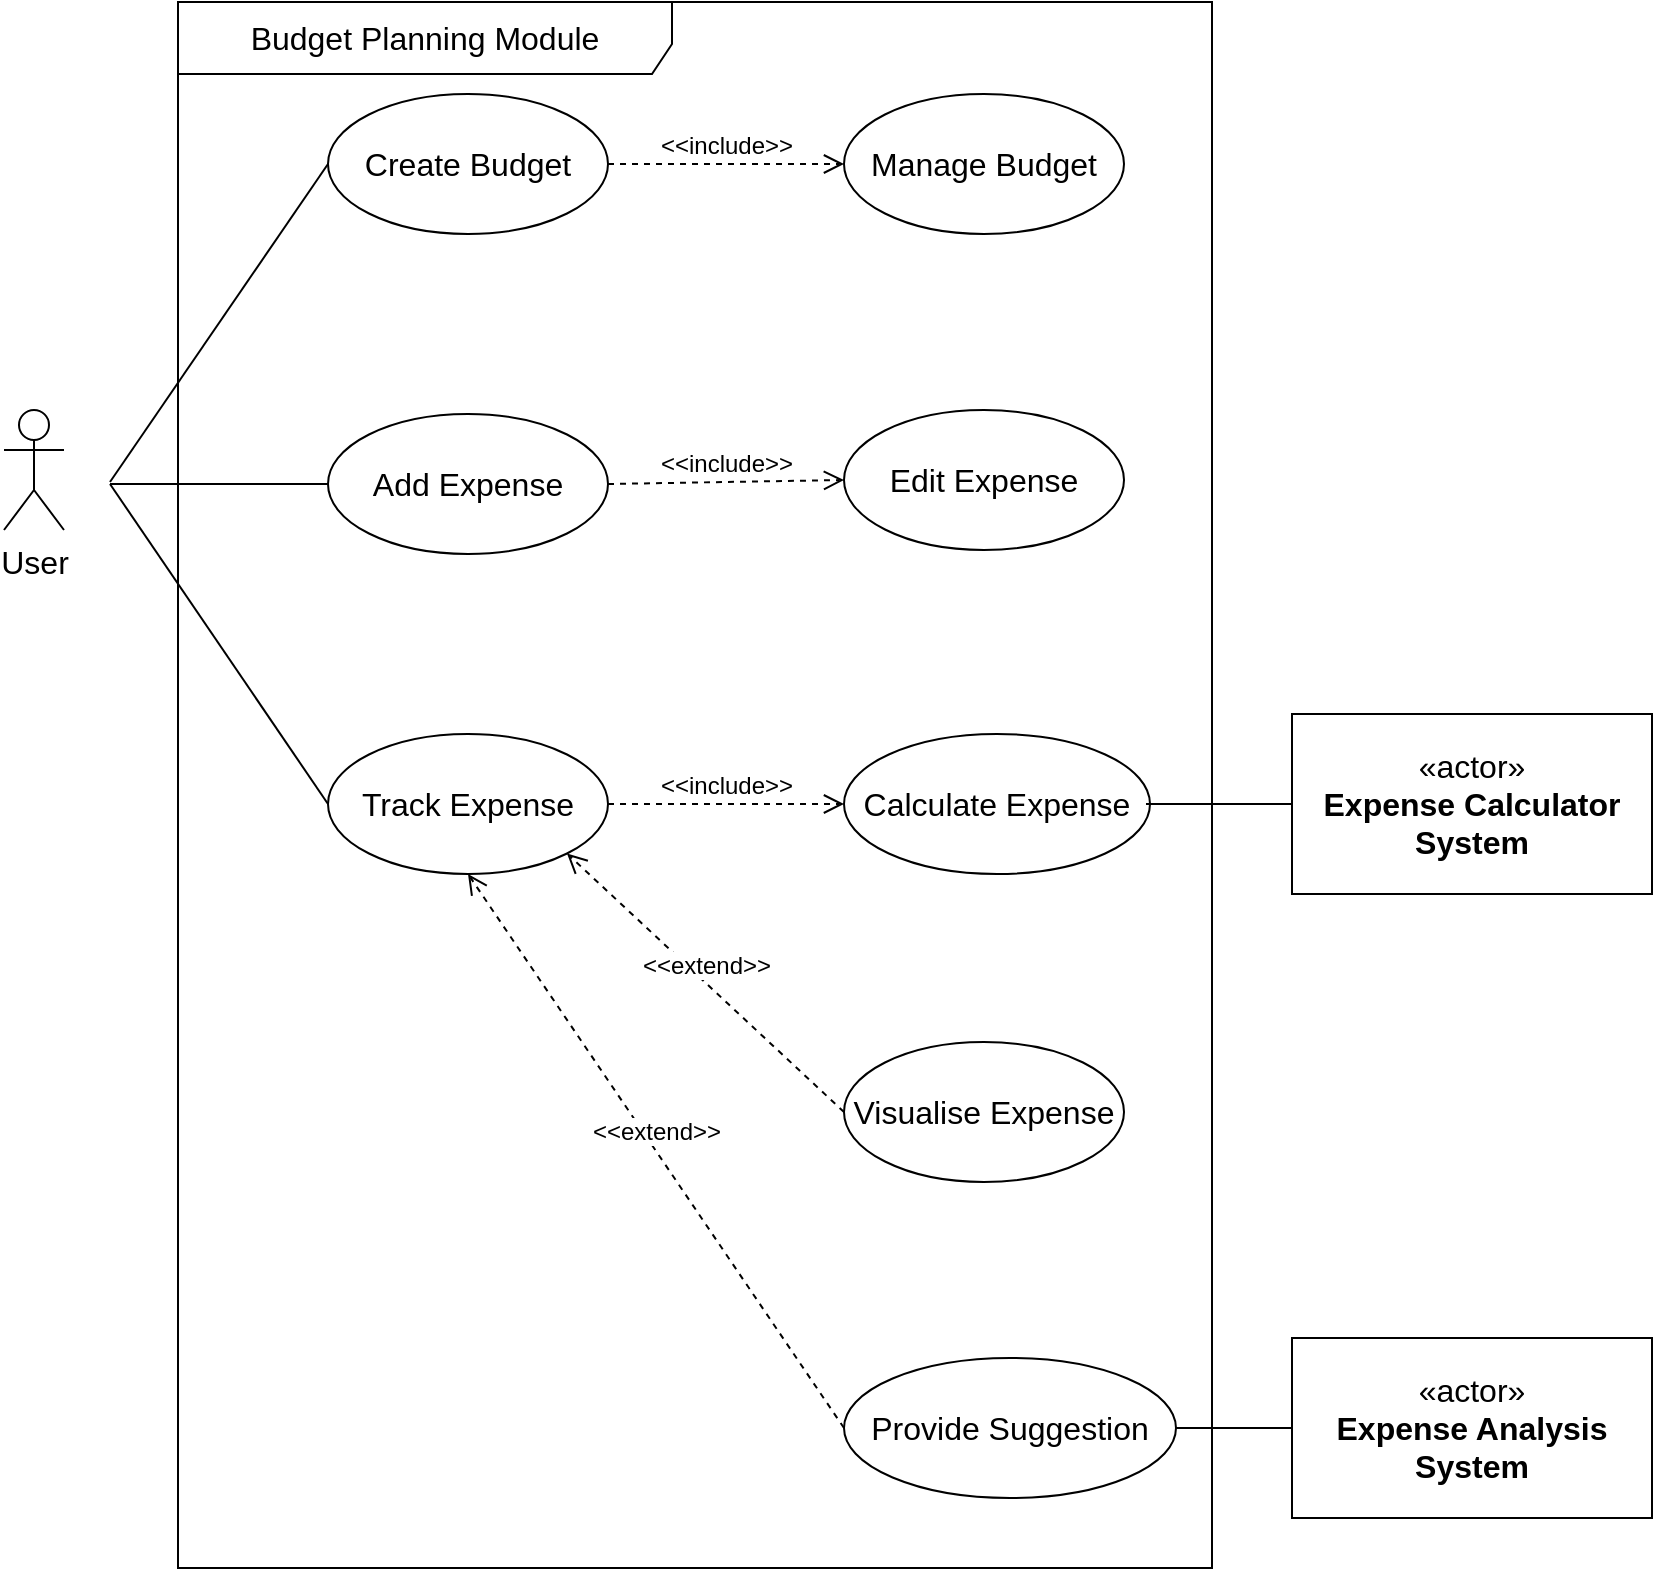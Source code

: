 <mxfile version="21.6.5" type="github">
  <diagram name="Page-1" id="_3N-SPi842J8x7I_6E2S">
    <mxGraphModel dx="1280" dy="470" grid="0" gridSize="10" guides="1" tooltips="1" connect="1" arrows="1" fold="1" page="0" pageScale="1" pageWidth="827" pageHeight="1169" math="0" shadow="0">
      <root>
        <mxCell id="0" />
        <mxCell id="1" parent="0" />
        <mxCell id="66cB3Vin6oh7zYp87ZMI-1" value="User" style="shape=umlActor;verticalLabelPosition=bottom;verticalAlign=top;html=1;fontSize=16;" parent="1" vertex="1">
          <mxGeometry x="-135" y="442" width="30" height="60" as="geometry" />
        </mxCell>
        <mxCell id="66cB3Vin6oh7zYp87ZMI-2" value="Create Budget" style="ellipse;whiteSpace=wrap;html=1;fontSize=16;" parent="1" vertex="1">
          <mxGeometry x="27" y="284" width="140" height="70" as="geometry" />
        </mxCell>
        <mxCell id="66cB3Vin6oh7zYp87ZMI-3" value="Manage Budget" style="ellipse;whiteSpace=wrap;html=1;fontSize=16;" parent="1" vertex="1">
          <mxGeometry x="285" y="284" width="140" height="70" as="geometry" />
        </mxCell>
        <mxCell id="66cB3Vin6oh7zYp87ZMI-4" value="Add Expense" style="ellipse;whiteSpace=wrap;html=1;fontSize=16;" parent="1" vertex="1">
          <mxGeometry x="27" y="444" width="140" height="70" as="geometry" />
        </mxCell>
        <mxCell id="66cB3Vin6oh7zYp87ZMI-5" value="Edit Expense" style="ellipse;whiteSpace=wrap;html=1;fontSize=16;" parent="1" vertex="1">
          <mxGeometry x="285" y="442" width="140" height="70" as="geometry" />
        </mxCell>
        <mxCell id="66cB3Vin6oh7zYp87ZMI-6" value="Track Expense" style="ellipse;whiteSpace=wrap;html=1;fontSize=16;" parent="1" vertex="1">
          <mxGeometry x="27" y="604" width="140" height="70" as="geometry" />
        </mxCell>
        <mxCell id="66cB3Vin6oh7zYp87ZMI-7" value="Calculate Expense" style="ellipse;whiteSpace=wrap;html=1;fontSize=16;" parent="1" vertex="1">
          <mxGeometry x="285" y="604" width="153" height="70" as="geometry" />
        </mxCell>
        <mxCell id="66cB3Vin6oh7zYp87ZMI-8" value="Visualise Expense" style="ellipse;whiteSpace=wrap;html=1;fontSize=16;" parent="1" vertex="1">
          <mxGeometry x="285" y="758" width="140" height="70" as="geometry" />
        </mxCell>
        <mxCell id="66cB3Vin6oh7zYp87ZMI-9" value="Provide Suggestion" style="ellipse;whiteSpace=wrap;html=1;fontSize=16;" parent="1" vertex="1">
          <mxGeometry x="285" y="916" width="166" height="70" as="geometry" />
        </mxCell>
        <mxCell id="66cB3Vin6oh7zYp87ZMI-10" value="&amp;lt;&amp;lt;extend&amp;gt;&amp;gt;" style="html=1;verticalAlign=bottom;endArrow=open;dashed=1;endSize=8;elbow=vertical;rounded=0;fontSize=12;exitX=0;exitY=0.5;exitDx=0;exitDy=0;entryX=0.5;entryY=1;entryDx=0;entryDy=0;" parent="1" source="66cB3Vin6oh7zYp87ZMI-9" target="66cB3Vin6oh7zYp87ZMI-6" edge="1">
          <mxGeometry relative="1" as="geometry">
            <mxPoint x="188" y="701" as="sourcePoint" />
            <mxPoint x="177" y="665" as="targetPoint" />
          </mxGeometry>
        </mxCell>
        <mxCell id="66cB3Vin6oh7zYp87ZMI-11" value="&amp;lt;&amp;lt;extend&amp;gt;&amp;gt;" style="html=1;verticalAlign=bottom;endArrow=open;dashed=1;endSize=8;elbow=vertical;rounded=0;fontSize=12;exitX=0;exitY=0.5;exitDx=0;exitDy=0;entryX=1;entryY=1;entryDx=0;entryDy=0;" parent="1" source="66cB3Vin6oh7zYp87ZMI-8" target="66cB3Vin6oh7zYp87ZMI-6" edge="1">
          <mxGeometry relative="1" as="geometry">
            <mxPoint x="188" y="701" as="sourcePoint" />
            <mxPoint x="205" y="621" as="targetPoint" />
          </mxGeometry>
        </mxCell>
        <mxCell id="66cB3Vin6oh7zYp87ZMI-12" value="&amp;lt;&amp;lt;include&amp;gt;&amp;gt;" style="html=1;verticalAlign=bottom;endArrow=open;dashed=1;endSize=8;elbow=vertical;rounded=0;fontSize=12;exitX=1;exitY=0.5;exitDx=0;exitDy=0;entryX=0;entryY=0.5;entryDx=0;entryDy=0;" parent="1" source="66cB3Vin6oh7zYp87ZMI-6" target="66cB3Vin6oh7zYp87ZMI-7" edge="1">
          <mxGeometry relative="1" as="geometry">
            <mxPoint x="113" y="895" as="sourcePoint" />
            <mxPoint x="262" y="596" as="targetPoint" />
          </mxGeometry>
        </mxCell>
        <mxCell id="66cB3Vin6oh7zYp87ZMI-13" value="&amp;lt;&amp;lt;include&amp;gt;&amp;gt;" style="html=1;verticalAlign=bottom;endArrow=open;dashed=1;endSize=8;elbow=vertical;rounded=0;fontSize=12;exitX=1;exitY=0.5;exitDx=0;exitDy=0;entryX=0;entryY=0.5;entryDx=0;entryDy=0;" parent="1" source="66cB3Vin6oh7zYp87ZMI-4" target="66cB3Vin6oh7zYp87ZMI-5" edge="1">
          <mxGeometry relative="1" as="geometry">
            <mxPoint x="188" y="701" as="sourcePoint" />
            <mxPoint x="205" y="523" as="targetPoint" />
          </mxGeometry>
        </mxCell>
        <mxCell id="66cB3Vin6oh7zYp87ZMI-14" value="&amp;lt;&amp;lt;include&amp;gt;&amp;gt;" style="html=1;verticalAlign=bottom;endArrow=open;dashed=1;endSize=8;edgeStyle=elbowEdgeStyle;elbow=vertical;curved=0;rounded=0;fontSize=12;entryX=0;entryY=0.5;entryDx=0;entryDy=0;exitX=1;exitY=0.5;exitDx=0;exitDy=0;" parent="1" source="66cB3Vin6oh7zYp87ZMI-2" target="66cB3Vin6oh7zYp87ZMI-3" edge="1">
          <mxGeometry relative="1" as="geometry">
            <mxPoint x="188" y="701" as="sourcePoint" />
            <mxPoint x="108" y="701" as="targetPoint" />
          </mxGeometry>
        </mxCell>
        <mxCell id="66cB3Vin6oh7zYp87ZMI-15" value="«actor»&lt;br&gt;&lt;b&gt;Expense Calculator System&lt;/b&gt;" style="html=1;dropTarget=0;whiteSpace=wrap;fontSize=16;" parent="1" vertex="1">
          <mxGeometry x="509" y="594" width="180" height="90" as="geometry" />
        </mxCell>
        <mxCell id="66cB3Vin6oh7zYp87ZMI-19" value="" style="line;strokeWidth=1;fillColor=none;align=left;verticalAlign=middle;spacingTop=-1;spacingLeft=3;spacingRight=3;rotatable=0;labelPosition=right;points=[];portConstraint=eastwest;strokeColor=inherit;fontSize=16;" parent="1" vertex="1">
          <mxGeometry x="436" y="618.5" width="73" height="41" as="geometry" />
        </mxCell>
        <mxCell id="66cB3Vin6oh7zYp87ZMI-20" value="" style="line;strokeWidth=1;fillColor=none;align=left;verticalAlign=middle;spacingTop=-1;spacingLeft=3;spacingRight=3;rotatable=0;labelPosition=right;points=[];portConstraint=eastwest;strokeColor=inherit;fontSize=16;" parent="1" vertex="1">
          <mxGeometry x="451" y="909" width="58" height="84" as="geometry" />
        </mxCell>
        <mxCell id="66cB3Vin6oh7zYp87ZMI-21" value="" style="endArrow=none;html=1;rounded=0;fontSize=12;startSize=8;endSize=8;curved=1;entryX=0;entryY=0.5;entryDx=0;entryDy=0;" parent="1" target="66cB3Vin6oh7zYp87ZMI-6" edge="1">
          <mxGeometry width="50" height="50" relative="1" as="geometry">
            <mxPoint x="-82" y="479" as="sourcePoint" />
            <mxPoint x="17" y="643" as="targetPoint" />
          </mxGeometry>
        </mxCell>
        <mxCell id="66cB3Vin6oh7zYp87ZMI-22" value="" style="endArrow=none;html=1;rounded=0;fontSize=12;startSize=8;endSize=8;curved=1;entryX=0;entryY=0.5;entryDx=0;entryDy=0;" parent="1" target="66cB3Vin6oh7zYp87ZMI-4" edge="1">
          <mxGeometry width="50" height="50" relative="1" as="geometry">
            <mxPoint x="-82" y="479" as="sourcePoint" />
            <mxPoint x="17" y="599" as="targetPoint" />
          </mxGeometry>
        </mxCell>
        <mxCell id="66cB3Vin6oh7zYp87ZMI-23" value="" style="endArrow=none;html=1;rounded=0;fontSize=12;startSize=8;endSize=8;curved=1;entryX=0;entryY=0.5;entryDx=0;entryDy=0;" parent="1" target="66cB3Vin6oh7zYp87ZMI-2" edge="1">
          <mxGeometry width="50" height="50" relative="1" as="geometry">
            <mxPoint x="-82" y="478" as="sourcePoint" />
            <mxPoint x="17" y="599" as="targetPoint" />
          </mxGeometry>
        </mxCell>
        <mxCell id="66cB3Vin6oh7zYp87ZMI-18" value="" style="shape=module;jettyWidth=8;jettyHeight=4;fontSize=16;" parent="1" vertex="1">
          <mxGeometry x="661" y="913" width="20" height="20" as="geometry">
            <mxPoint x="-27" y="7" as="offset" />
          </mxGeometry>
        </mxCell>
        <mxCell id="66cB3Vin6oh7zYp87ZMI-17" value="«actor»&lt;br&gt;&lt;b&gt;Expense Analysis System&lt;/b&gt;" style="html=1;dropTarget=0;whiteSpace=wrap;fontSize=16;container=0;" parent="1" vertex="1">
          <mxGeometry x="509" y="906" width="180" height="90" as="geometry" />
        </mxCell>
        <mxCell id="66cB3Vin6oh7zYp87ZMI-26" value="Budget Planning Module" style="shape=umlFrame;whiteSpace=wrap;html=1;pointerEvents=0;fontSize=16;width=247;height=36;" parent="1" vertex="1">
          <mxGeometry x="-48" y="238" width="517" height="783" as="geometry" />
        </mxCell>
      </root>
    </mxGraphModel>
  </diagram>
</mxfile>
